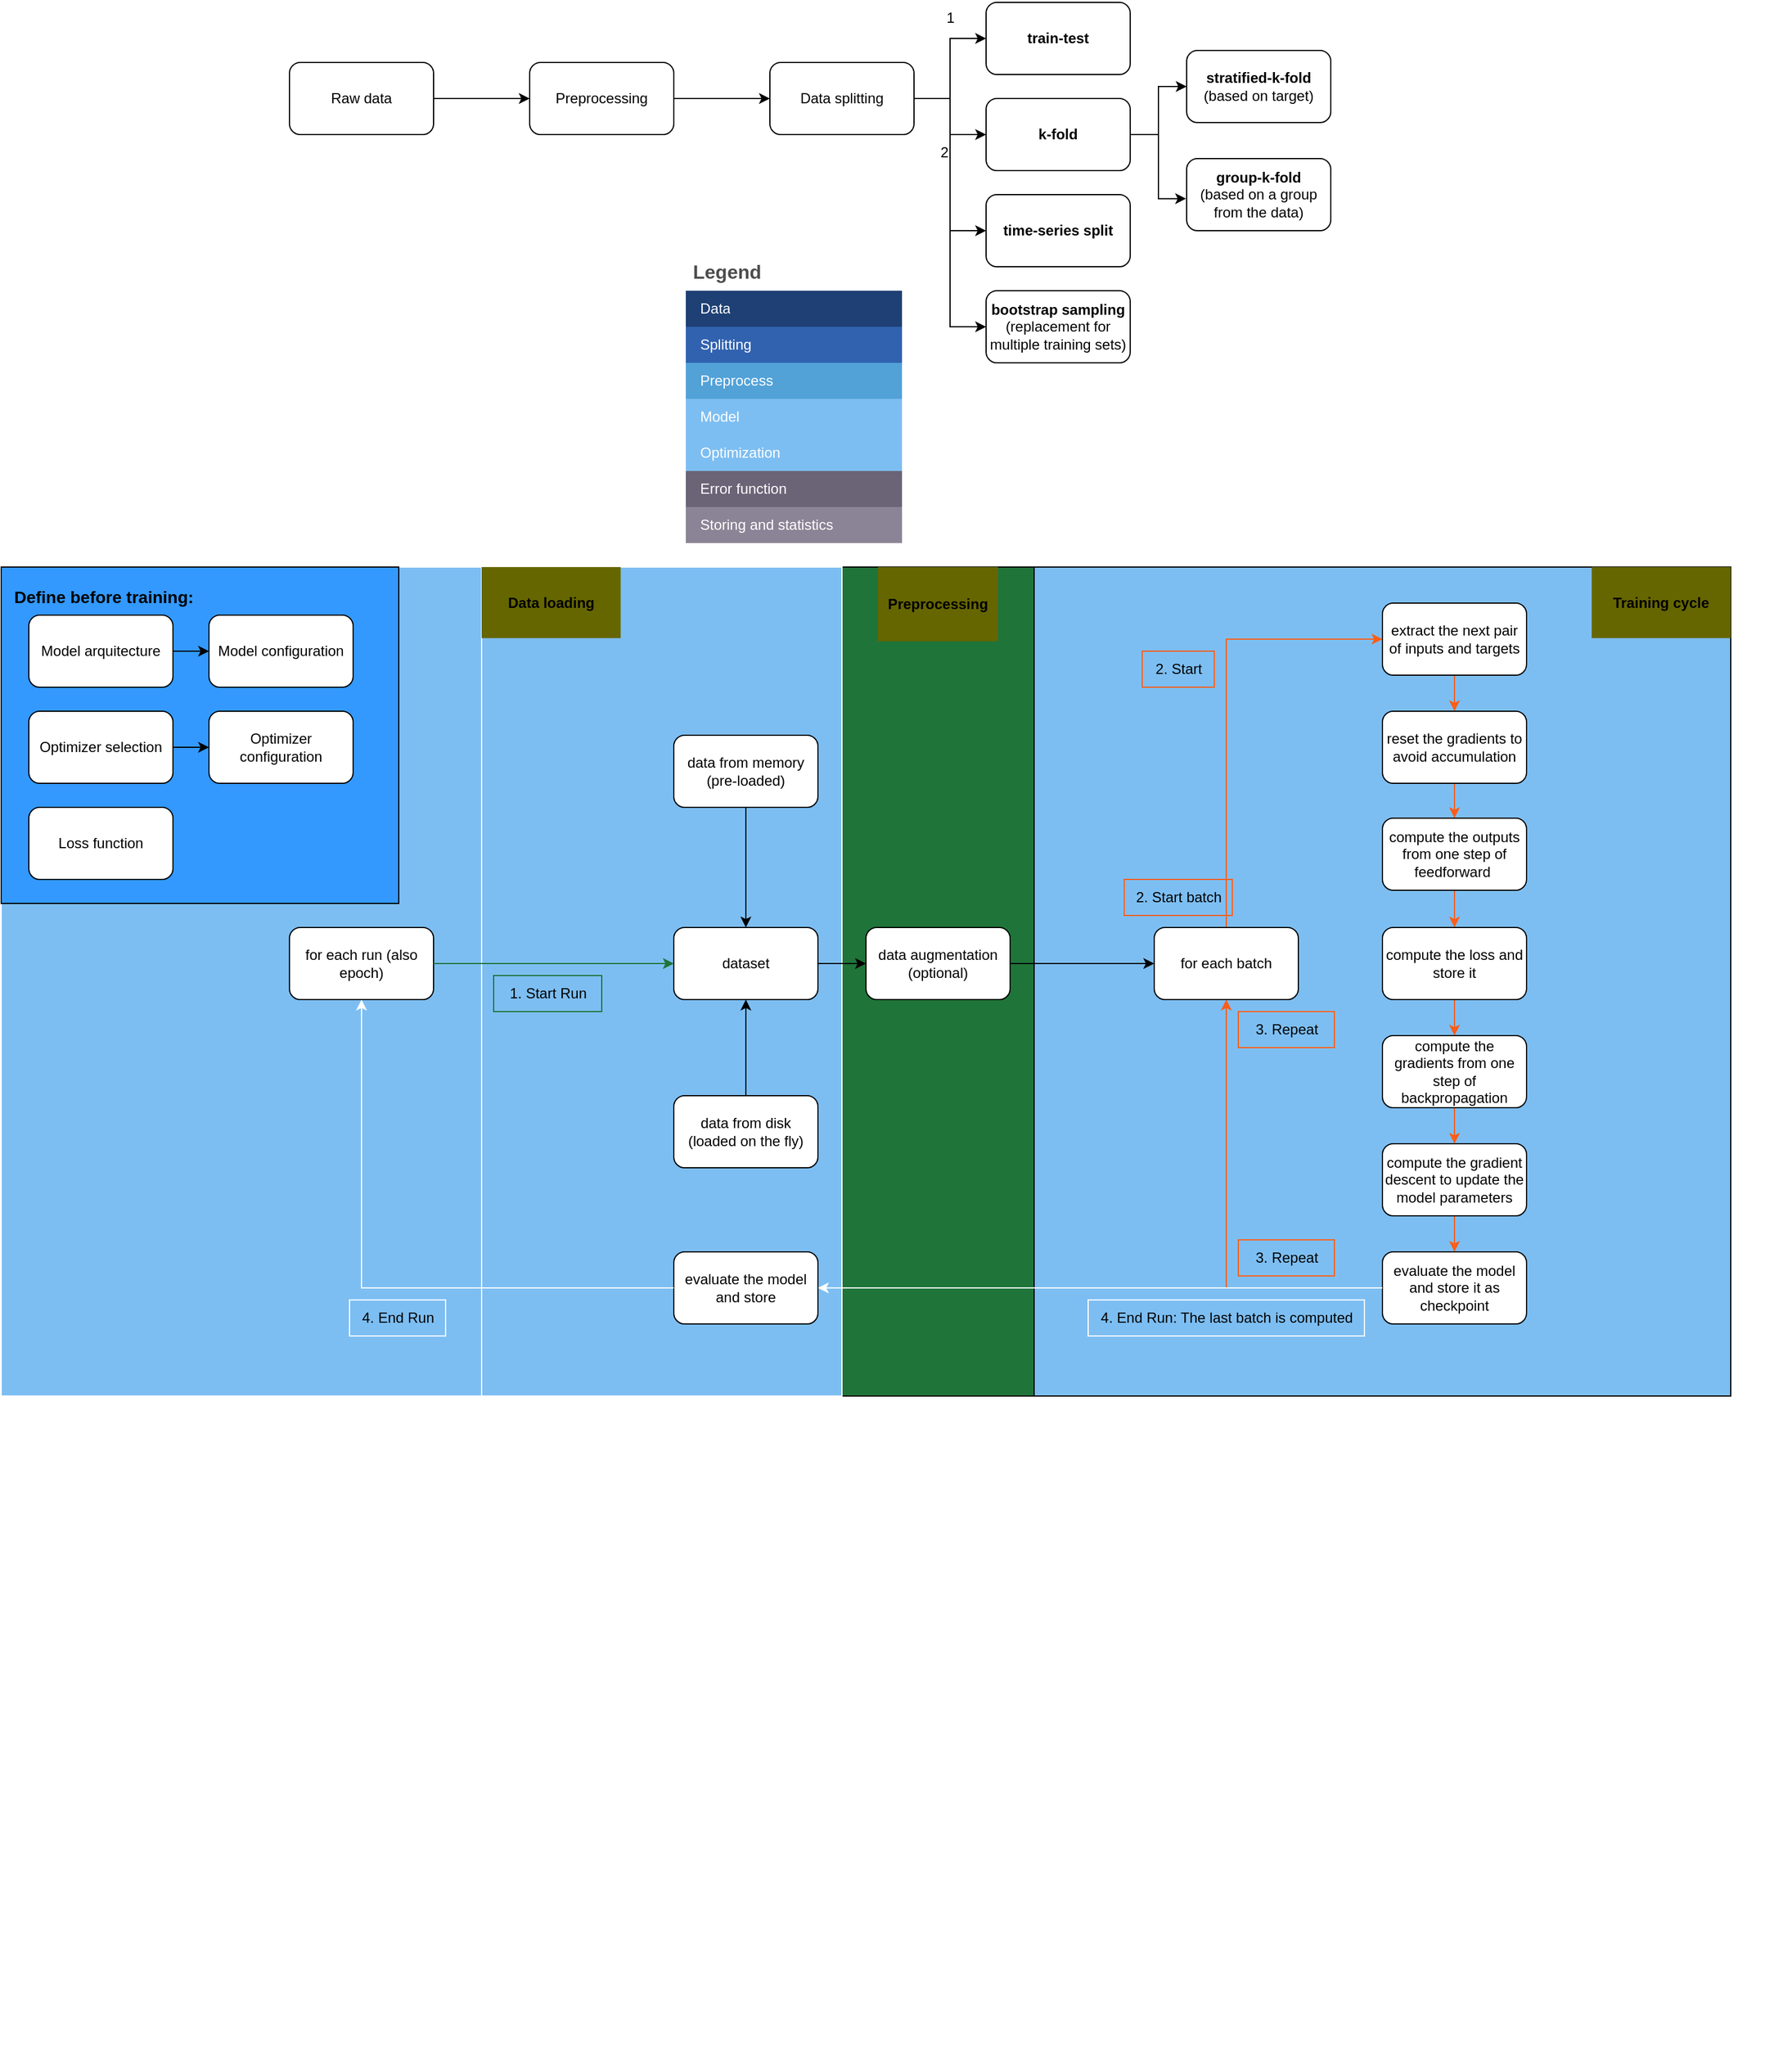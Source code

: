<mxfile version="24.7.8">
  <diagram name="Página-1" id="G8rABuZnjOa53CNCrv4y">
    <mxGraphModel dx="3141" dy="1196" grid="1" gridSize="10" guides="1" tooltips="1" connect="1" arrows="1" fold="1" page="1" pageScale="1" pageWidth="827" pageHeight="1169" math="0" shadow="0">
      <root>
        <mxCell id="0" />
        <mxCell id="1" parent="0" />
        <mxCell id="ff2f4hHISCEHzbCAcj-1-1" value="" style="rounded=0;whiteSpace=wrap;html=1;fillColor=#7dbef2;strokeColor=#FFFFFF;" parent="1" vertex="1">
          <mxGeometry x="-160" y="960" width="410" height="690" as="geometry" />
        </mxCell>
        <mxCell id="6EKjBioHvSPTgXwI5iyu-117" value="" style="group" parent="1" vertex="1" connectable="0">
          <mxGeometry x="220" y="930" width="1110" height="1260" as="geometry" />
        </mxCell>
        <mxCell id="6EKjBioHvSPTgXwI5iyu-199" value="" style="group" parent="6EKjBioHvSPTgXwI5iyu-117" vertex="1" connectable="0">
          <mxGeometry x="320" y="30" width="160" height="690" as="geometry" />
        </mxCell>
        <mxCell id="6EKjBioHvSPTgXwI5iyu-193" value="" style="rounded=0;whiteSpace=wrap;html=1;fillColor=#1F7439;" parent="6EKjBioHvSPTgXwI5iyu-199" vertex="1">
          <mxGeometry width="160" height="690.0" as="geometry" />
        </mxCell>
        <mxCell id="6EKjBioHvSPTgXwI5iyu-197" value="&lt;b&gt;P&lt;/b&gt;&lt;b style=&quot;background-color: initial;&quot;&gt;reprocessing&lt;/b&gt;" style="text;html=1;align=center;verticalAlign=middle;whiteSpace=wrap;rounded=0;color=#1E4074;fillColor=#666600;" parent="6EKjBioHvSPTgXwI5iyu-199" vertex="1">
          <mxGeometry x="30" width="100" height="61.791" as="geometry" />
        </mxCell>
        <mxCell id="6EKjBioHvSPTgXwI5iyu-114" value="" style="group" parent="6EKjBioHvSPTgXwI5iyu-117" vertex="1" connectable="0">
          <mxGeometry x="140" y="30" width="919.995" height="1150" as="geometry" />
        </mxCell>
        <mxCell id="6EKjBioHvSPTgXwI5iyu-147" value="data from memory (pre-loaded)" style="rounded=1;whiteSpace=wrap;html=1;" parent="6EKjBioHvSPTgXwI5iyu-114" vertex="1">
          <mxGeometry x="40" y="130" width="120" height="60" as="geometry" />
        </mxCell>
        <mxCell id="6EKjBioHvSPTgXwI5iyu-150" value="data from disk (loaded on the fly)" style="rounded=1;whiteSpace=wrap;html=1;" parent="6EKjBioHvSPTgXwI5iyu-114" vertex="1">
          <mxGeometry x="40" y="430" width="120" height="60" as="geometry" />
        </mxCell>
        <mxCell id="6EKjBioHvSPTgXwI5iyu-200" value="" style="group" parent="6EKjBioHvSPTgXwI5iyu-114" vertex="1" connectable="0">
          <mxGeometry x="339.995" width="580" height="690" as="geometry" />
        </mxCell>
        <mxCell id="6EKjBioHvSPTgXwI5iyu-112" value="" style="rounded=0;whiteSpace=wrap;html=1;fillColor=#7dbef2;" parent="6EKjBioHvSPTgXwI5iyu-200" vertex="1">
          <mxGeometry width="580" height="690" as="geometry" />
        </mxCell>
        <mxCell id="6EKjBioHvSPTgXwI5iyu-108" value="&lt;b&gt;Training cycle&lt;/b&gt;" style="text;html=1;align=center;verticalAlign=middle;whiteSpace=wrap;rounded=0;color=#1E4074;fillColor=#666600;" parent="6EKjBioHvSPTgXwI5iyu-200" vertex="1">
          <mxGeometry x="464.24" width="115.765" height="59.167" as="geometry" />
        </mxCell>
        <mxCell id="6EKjBioHvSPTgXwI5iyu-205" style="edgeStyle=orthogonalEdgeStyle;rounded=0;orthogonalLoop=1;jettySize=auto;html=1;entryX=0;entryY=0.5;entryDx=0;entryDy=0;strokeColor=#FF5D17;" parent="6EKjBioHvSPTgXwI5iyu-200" source="6EKjBioHvSPTgXwI5iyu-52" target="6EKjBioHvSPTgXwI5iyu-55" edge="1">
          <mxGeometry relative="1" as="geometry">
            <Array as="points">
              <mxPoint x="160" y="60" />
            </Array>
          </mxGeometry>
        </mxCell>
        <mxCell id="6EKjBioHvSPTgXwI5iyu-52" value="for each batch" style="rounded=1;whiteSpace=wrap;html=1;" parent="6EKjBioHvSPTgXwI5iyu-200" vertex="1">
          <mxGeometry x="100.005" y="300" width="120" height="60" as="geometry" />
        </mxCell>
        <mxCell id="6EKjBioHvSPTgXwI5iyu-167" style="edgeStyle=orthogonalEdgeStyle;rounded=0;orthogonalLoop=1;jettySize=auto;html=1;entryX=0.5;entryY=0;entryDx=0;entryDy=0;strokeColor=#FF5D17;" parent="6EKjBioHvSPTgXwI5iyu-200" source="6EKjBioHvSPTgXwI5iyu-55" target="6EKjBioHvSPTgXwI5iyu-58" edge="1">
          <mxGeometry relative="1" as="geometry" />
        </mxCell>
        <mxCell id="6EKjBioHvSPTgXwI5iyu-55" value="extract the next pair of inputs and targets" style="rounded=1;whiteSpace=wrap;html=1;" parent="6EKjBioHvSPTgXwI5iyu-200" vertex="1">
          <mxGeometry x="290.005" y="30" width="120" height="60" as="geometry" />
        </mxCell>
        <mxCell id="6EKjBioHvSPTgXwI5iyu-168" style="edgeStyle=orthogonalEdgeStyle;rounded=0;orthogonalLoop=1;jettySize=auto;html=1;entryX=0.5;entryY=0;entryDx=0;entryDy=0;strokeColor=#FF5D17;" parent="6EKjBioHvSPTgXwI5iyu-200" source="6EKjBioHvSPTgXwI5iyu-58" target="6EKjBioHvSPTgXwI5iyu-60" edge="1">
          <mxGeometry relative="1" as="geometry" />
        </mxCell>
        <mxCell id="6EKjBioHvSPTgXwI5iyu-58" value="reset the gradients to avoid accumulation" style="rounded=1;whiteSpace=wrap;html=1;" parent="6EKjBioHvSPTgXwI5iyu-200" vertex="1">
          <mxGeometry x="290.005" y="120" width="120" height="60" as="geometry" />
        </mxCell>
        <mxCell id="6EKjBioHvSPTgXwI5iyu-208" style="edgeStyle=orthogonalEdgeStyle;rounded=0;orthogonalLoop=1;jettySize=auto;html=1;entryX=0.5;entryY=0;entryDx=0;entryDy=0;strokeColor=#FF5D17;" parent="6EKjBioHvSPTgXwI5iyu-200" source="6EKjBioHvSPTgXwI5iyu-60" target="6EKjBioHvSPTgXwI5iyu-64" edge="1">
          <mxGeometry relative="1" as="geometry" />
        </mxCell>
        <mxCell id="6EKjBioHvSPTgXwI5iyu-60" value="compute the outputs from one step of feedforward&amp;nbsp;" style="rounded=1;whiteSpace=wrap;html=1;" parent="6EKjBioHvSPTgXwI5iyu-200" vertex="1">
          <mxGeometry x="290.005" y="209" width="120" height="60" as="geometry" />
        </mxCell>
        <mxCell id="6EKjBioHvSPTgXwI5iyu-172" style="edgeStyle=orthogonalEdgeStyle;rounded=0;orthogonalLoop=1;jettySize=auto;html=1;entryX=0.5;entryY=0;entryDx=0;entryDy=0;strokeColor=#FF5D17;" parent="6EKjBioHvSPTgXwI5iyu-200" source="6EKjBioHvSPTgXwI5iyu-64" target="6EKjBioHvSPTgXwI5iyu-68" edge="1">
          <mxGeometry relative="1" as="geometry" />
        </mxCell>
        <mxCell id="6EKjBioHvSPTgXwI5iyu-64" value="compute the loss and store it" style="rounded=1;whiteSpace=wrap;html=1;" parent="6EKjBioHvSPTgXwI5iyu-200" vertex="1">
          <mxGeometry x="290.005" y="300" width="120" height="60" as="geometry" />
        </mxCell>
        <mxCell id="6EKjBioHvSPTgXwI5iyu-174" style="edgeStyle=orthogonalEdgeStyle;rounded=0;orthogonalLoop=1;jettySize=auto;html=1;entryX=0.5;entryY=0;entryDx=0;entryDy=0;strokeColor=#FF5D17;" parent="6EKjBioHvSPTgXwI5iyu-200" source="6EKjBioHvSPTgXwI5iyu-68" target="6EKjBioHvSPTgXwI5iyu-70" edge="1">
          <mxGeometry relative="1" as="geometry" />
        </mxCell>
        <mxCell id="6EKjBioHvSPTgXwI5iyu-68" value="compute the gradients from one step of backpropagation" style="rounded=1;whiteSpace=wrap;html=1;" parent="6EKjBioHvSPTgXwI5iyu-200" vertex="1">
          <mxGeometry x="290.005" y="390" width="120" height="60" as="geometry" />
        </mxCell>
        <mxCell id="6EKjBioHvSPTgXwI5iyu-176" style="edgeStyle=orthogonalEdgeStyle;rounded=0;orthogonalLoop=1;jettySize=auto;html=1;entryX=0.5;entryY=0;entryDx=0;entryDy=0;strokeColor=#FF5D17;" parent="6EKjBioHvSPTgXwI5iyu-200" source="6EKjBioHvSPTgXwI5iyu-70" target="6EKjBioHvSPTgXwI5iyu-79" edge="1">
          <mxGeometry relative="1" as="geometry" />
        </mxCell>
        <mxCell id="6EKjBioHvSPTgXwI5iyu-70" value="compute the gradient descent to update the model parameters" style="rounded=1;whiteSpace=wrap;html=1;" parent="6EKjBioHvSPTgXwI5iyu-200" vertex="1">
          <mxGeometry x="290.005" y="480" width="120" height="60" as="geometry" />
        </mxCell>
        <mxCell id="6EKjBioHvSPTgXwI5iyu-79" value="evaluate the model and store it as checkpoint" style="rounded=1;whiteSpace=wrap;html=1;" parent="6EKjBioHvSPTgXwI5iyu-200" vertex="1">
          <mxGeometry x="290.005" y="570" width="120" height="60" as="geometry" />
        </mxCell>
        <mxCell id="6EKjBioHvSPTgXwI5iyu-187" value="3. Repeat" style="text;html=1;align=center;verticalAlign=middle;resizable=0;points=[];autosize=1;strokeColor=#FF5D17;fillColor=none;" parent="6EKjBioHvSPTgXwI5iyu-200" vertex="1">
          <mxGeometry x="170.005" y="370" width="80" height="30" as="geometry" />
        </mxCell>
        <mxCell id="6EKjBioHvSPTgXwI5iyu-189" value="3. Repeat" style="text;html=1;align=center;verticalAlign=middle;resizable=0;points=[];autosize=1;strokeColor=#FF5D17;fillColor=none;" parent="6EKjBioHvSPTgXwI5iyu-200" vertex="1">
          <mxGeometry x="170.005" y="560" width="80" height="30" as="geometry" />
        </mxCell>
        <mxCell id="6EKjBioHvSPTgXwI5iyu-186" value="2. Start batch" style="text;html=1;align=center;verticalAlign=middle;resizable=0;points=[];autosize=1;strokeColor=#FF5D17;fillColor=none;" parent="6EKjBioHvSPTgXwI5iyu-200" vertex="1">
          <mxGeometry x="75.005" y="260" width="90" height="30" as="geometry" />
        </mxCell>
        <mxCell id="6EKjBioHvSPTgXwI5iyu-188" value="2. Start" style="text;html=1;align=center;verticalAlign=middle;resizable=0;points=[];autosize=1;strokeColor=#FF5D17;fillColor=none;" parent="6EKjBioHvSPTgXwI5iyu-200" vertex="1">
          <mxGeometry x="90.005" y="70" width="60" height="30" as="geometry" />
        </mxCell>
        <mxCell id="6EKjBioHvSPTgXwI5iyu-213" value="4. End Run: The last batch is computed" style="text;html=1;align=center;verticalAlign=middle;resizable=0;points=[];autosize=1;strokeColor=#FFFFFF;fillColor=none;" parent="6EKjBioHvSPTgXwI5iyu-200" vertex="1">
          <mxGeometry x="45.005" y="610" width="230" height="30" as="geometry" />
        </mxCell>
        <mxCell id="6EKjBioHvSPTgXwI5iyu-184" style="edgeStyle=orthogonalEdgeStyle;rounded=0;orthogonalLoop=1;jettySize=auto;html=1;entryX=0.5;entryY=1;entryDx=0;entryDy=0;strokeColor=#FF5D17;" parent="6EKjBioHvSPTgXwI5iyu-200" source="6EKjBioHvSPTgXwI5iyu-79" target="6EKjBioHvSPTgXwI5iyu-52" edge="1">
          <mxGeometry relative="1" as="geometry" />
        </mxCell>
        <mxCell id="6EKjBioHvSPTgXwI5iyu-157" value="data augmentation&lt;div&gt;(optional)&lt;/div&gt;" style="rounded=1;whiteSpace=wrap;html=1;" parent="6EKjBioHvSPTgXwI5iyu-114" vertex="1">
          <mxGeometry x="200" y="300" width="120" height="60" as="geometry" />
        </mxCell>
        <mxCell id="6EKjBioHvSPTgXwI5iyu-159" value="" style="edgeStyle=orthogonalEdgeStyle;rounded=0;orthogonalLoop=1;jettySize=auto;html=1;" parent="6EKjBioHvSPTgXwI5iyu-114" source="6EKjBioHvSPTgXwI5iyu-157" target="6EKjBioHvSPTgXwI5iyu-52" edge="1">
          <mxGeometry relative="1" as="geometry" />
        </mxCell>
        <mxCell id="6EKjBioHvSPTgXwI5iyu-209" value="" style="edgeStyle=orthogonalEdgeStyle;rounded=0;orthogonalLoop=1;jettySize=auto;html=1;" parent="6EKjBioHvSPTgXwI5iyu-117" source="6EKjBioHvSPTgXwI5iyu-150" target="6EKjBioHvSPTgXwI5iyu-190" edge="1">
          <mxGeometry relative="1" as="geometry" />
        </mxCell>
        <mxCell id="6EKjBioHvSPTgXwI5iyu-211" value="" style="edgeStyle=orthogonalEdgeStyle;rounded=0;orthogonalLoop=1;jettySize=auto;html=1;" parent="6EKjBioHvSPTgXwI5iyu-117" source="6EKjBioHvSPTgXwI5iyu-147" target="6EKjBioHvSPTgXwI5iyu-190" edge="1">
          <mxGeometry relative="1" as="geometry" />
        </mxCell>
        <mxCell id="6EKjBioHvSPTgXwI5iyu-191" value="" style="rounded=0;whiteSpace=wrap;html=1;fillColor=#7dbef2;strokeColor=#FFFFFF;" parent="6EKjBioHvSPTgXwI5iyu-117" vertex="1">
          <mxGeometry x="20" y="30" width="300" height="690" as="geometry" />
        </mxCell>
        <mxCell id="6EKjBioHvSPTgXwI5iyu-217" value="" style="edgeStyle=orthogonalEdgeStyle;rounded=0;orthogonalLoop=1;jettySize=auto;html=1;" parent="6EKjBioHvSPTgXwI5iyu-117" source="6EKjBioHvSPTgXwI5iyu-190" target="6EKjBioHvSPTgXwI5iyu-157" edge="1">
          <mxGeometry relative="1" as="geometry" />
        </mxCell>
        <mxCell id="6EKjBioHvSPTgXwI5iyu-190" value="dataset" style="rounded=1;whiteSpace=wrap;html=1;" parent="6EKjBioHvSPTgXwI5iyu-117" vertex="1">
          <mxGeometry x="180" y="330" width="120" height="60" as="geometry" />
        </mxCell>
        <mxCell id="6EKjBioHvSPTgXwI5iyu-215" value="1. Start Run" style="text;html=1;align=center;verticalAlign=middle;resizable=0;points=[];autosize=1;strokeColor=#1F7439;fillColor=none;" parent="6EKjBioHvSPTgXwI5iyu-117" vertex="1">
          <mxGeometry x="30" y="370" width="90" height="30" as="geometry" />
        </mxCell>
        <mxCell id="6EKjBioHvSPTgXwI5iyu-214" value="4. End Run" style="text;html=1;align=center;verticalAlign=middle;resizable=0;points=[];autosize=1;strokeColor=#FFFFFF;fillColor=none;" parent="6EKjBioHvSPTgXwI5iyu-117" vertex="1">
          <mxGeometry x="-90" y="640" width="80" height="30" as="geometry" />
        </mxCell>
        <mxCell id="6EKjBioHvSPTgXwI5iyu-268" value="evaluate the model and store" style="rounded=1;whiteSpace=wrap;html=1;" parent="6EKjBioHvSPTgXwI5iyu-117" vertex="1">
          <mxGeometry x="180" y="600" width="120" height="60" as="geometry" />
        </mxCell>
        <mxCell id="6EKjBioHvSPTgXwI5iyu-272" style="edgeStyle=orthogonalEdgeStyle;rounded=0;orthogonalLoop=1;jettySize=auto;html=1;entryX=1;entryY=0.5;entryDx=0;entryDy=0;strokeColor=#FFFFFF;" parent="6EKjBioHvSPTgXwI5iyu-117" source="6EKjBioHvSPTgXwI5iyu-79" target="6EKjBioHvSPTgXwI5iyu-268" edge="1">
          <mxGeometry relative="1" as="geometry" />
        </mxCell>
        <mxCell id="6EKjBioHvSPTgXwI5iyu-276" value="" style="edgeStyle=orthogonalEdgeStyle;rounded=0;orthogonalLoop=1;jettySize=auto;html=1;" parent="6EKjBioHvSPTgXwI5iyu-117" source="6EKjBioHvSPTgXwI5iyu-273" target="6EKjBioHvSPTgXwI5iyu-190" edge="1">
          <mxGeometry relative="1" as="geometry" />
        </mxCell>
        <mxCell id="6EKjBioHvSPTgXwI5iyu-273" value="data from memory (pre-loaded)" style="rounded=1;whiteSpace=wrap;html=1;" parent="6EKjBioHvSPTgXwI5iyu-117" vertex="1">
          <mxGeometry x="180" y="170" width="120" height="60" as="geometry" />
        </mxCell>
        <mxCell id="6EKjBioHvSPTgXwI5iyu-275" value="" style="edgeStyle=orthogonalEdgeStyle;rounded=0;orthogonalLoop=1;jettySize=auto;html=1;" parent="6EKjBioHvSPTgXwI5iyu-117" source="6EKjBioHvSPTgXwI5iyu-274" target="6EKjBioHvSPTgXwI5iyu-190" edge="1">
          <mxGeometry relative="1" as="geometry" />
        </mxCell>
        <mxCell id="6EKjBioHvSPTgXwI5iyu-274" value="data from disk (loaded on the fly)" style="rounded=1;whiteSpace=wrap;html=1;" parent="6EKjBioHvSPTgXwI5iyu-117" vertex="1">
          <mxGeometry x="180" y="470" width="120" height="60" as="geometry" />
        </mxCell>
        <mxCell id="6EKjBioHvSPTgXwI5iyu-192" value="&lt;b&gt;Data loading&lt;/b&gt;" style="text;html=1;align=center;verticalAlign=middle;whiteSpace=wrap;rounded=0;color=#1E4074;fillColor=#666600;" parent="6EKjBioHvSPTgXwI5iyu-117" vertex="1">
          <mxGeometry x="19.995" y="30" width="115.765" height="59.167" as="geometry" />
        </mxCell>
        <mxCell id="6EKjBioHvSPTgXwI5iyu-81" value="Legend" style="shape=table;startSize=30;container=1;collapsible=0;childLayout=tableLayout;fontSize=16;align=left;verticalAlign=top;fillColor=none;strokeColor=none;fontColor=#4D4D4D;fontStyle=1;spacingLeft=6;spacing=0;resizable=0;" parent="1" vertex="1">
          <mxGeometry x="410" y="700" width="180" height="240" as="geometry" />
        </mxCell>
        <mxCell id="6EKjBioHvSPTgXwI5iyu-82" value="" style="shape=tableRow;horizontal=0;startSize=0;swimlaneHead=0;swimlaneBody=0;strokeColor=inherit;top=0;left=0;bottom=0;right=0;collapsible=0;dropTarget=0;fillColor=none;points=[[0,0.5],[1,0.5]];portConstraint=eastwest;fontSize=12;" parent="6EKjBioHvSPTgXwI5iyu-81" vertex="1">
          <mxGeometry y="30" width="180" height="30" as="geometry" />
        </mxCell>
        <mxCell id="6EKjBioHvSPTgXwI5iyu-83" value="Data" style="shape=partialRectangle;html=1;whiteSpace=wrap;connectable=0;strokeColor=inherit;overflow=hidden;fillColor=#1E4074;top=0;left=0;bottom=0;right=0;pointerEvents=1;fontSize=12;align=left;fontColor=#FFFFFF;gradientColor=none;spacingLeft=10;spacingRight=4;" parent="6EKjBioHvSPTgXwI5iyu-82" vertex="1">
          <mxGeometry width="180" height="30" as="geometry">
            <mxRectangle width="180" height="30" as="alternateBounds" />
          </mxGeometry>
        </mxCell>
        <mxCell id="6EKjBioHvSPTgXwI5iyu-84" value="" style="shape=tableRow;horizontal=0;startSize=0;swimlaneHead=0;swimlaneBody=0;strokeColor=inherit;top=0;left=0;bottom=0;right=0;collapsible=0;dropTarget=0;fillColor=none;points=[[0,0.5],[1,0.5]];portConstraint=eastwest;fontSize=12;" parent="6EKjBioHvSPTgXwI5iyu-81" vertex="1">
          <mxGeometry y="60" width="180" height="30" as="geometry" />
        </mxCell>
        <mxCell id="6EKjBioHvSPTgXwI5iyu-85" value="Splitting" style="shape=partialRectangle;html=1;whiteSpace=wrap;connectable=0;strokeColor=inherit;overflow=hidden;fillColor=#3162AF;top=0;left=0;bottom=0;right=0;pointerEvents=1;fontSize=12;align=left;fontColor=#FFFFFF;gradientColor=none;spacingLeft=10;spacingRight=4;" parent="6EKjBioHvSPTgXwI5iyu-84" vertex="1">
          <mxGeometry width="180" height="30" as="geometry">
            <mxRectangle width="180" height="30" as="alternateBounds" />
          </mxGeometry>
        </mxCell>
        <mxCell id="6EKjBioHvSPTgXwI5iyu-86" value="" style="shape=tableRow;horizontal=0;startSize=0;swimlaneHead=0;swimlaneBody=0;strokeColor=inherit;top=0;left=0;bottom=0;right=0;collapsible=0;dropTarget=0;fillColor=none;points=[[0,0.5],[1,0.5]];portConstraint=eastwest;fontSize=12;" parent="6EKjBioHvSPTgXwI5iyu-81" vertex="1">
          <mxGeometry y="90" width="180" height="30" as="geometry" />
        </mxCell>
        <mxCell id="6EKjBioHvSPTgXwI5iyu-87" value="Preprocess" style="shape=partialRectangle;html=1;whiteSpace=wrap;connectable=0;strokeColor=inherit;overflow=hidden;fillColor=#52a2d8;top=0;left=0;bottom=0;right=0;pointerEvents=1;fontSize=12;align=left;fontColor=#FFFFFF;gradientColor=none;spacingLeft=10;spacingRight=4;" parent="6EKjBioHvSPTgXwI5iyu-86" vertex="1">
          <mxGeometry width="180" height="30" as="geometry">
            <mxRectangle width="180" height="30" as="alternateBounds" />
          </mxGeometry>
        </mxCell>
        <mxCell id="6EKjBioHvSPTgXwI5iyu-88" value="" style="shape=tableRow;horizontal=0;startSize=0;swimlaneHead=0;swimlaneBody=0;strokeColor=inherit;top=0;left=0;bottom=0;right=0;collapsible=0;dropTarget=0;fillColor=none;points=[[0,0.5],[1,0.5]];portConstraint=eastwest;fontSize=12;" parent="6EKjBioHvSPTgXwI5iyu-81" vertex="1">
          <mxGeometry y="120" width="180" height="30" as="geometry" />
        </mxCell>
        <mxCell id="6EKjBioHvSPTgXwI5iyu-89" value="Model" style="shape=partialRectangle;html=1;whiteSpace=wrap;connectable=0;strokeColor=inherit;overflow=hidden;fillColor=#7dbef2;top=0;left=0;bottom=0;right=0;pointerEvents=1;fontSize=12;align=left;fontColor=#FFFFFF;gradientColor=none;spacingLeft=10;spacingRight=4;" parent="6EKjBioHvSPTgXwI5iyu-88" vertex="1">
          <mxGeometry width="180" height="30" as="geometry">
            <mxRectangle width="180" height="30" as="alternateBounds" />
          </mxGeometry>
        </mxCell>
        <mxCell id="6EKjBioHvSPTgXwI5iyu-101" value="" style="shape=tableRow;horizontal=0;startSize=0;swimlaneHead=0;swimlaneBody=0;strokeColor=inherit;top=0;left=0;bottom=0;right=0;collapsible=0;dropTarget=0;fillColor=none;points=[[0,0.5],[1,0.5]];portConstraint=eastwest;fontSize=12;" parent="6EKjBioHvSPTgXwI5iyu-81" vertex="1">
          <mxGeometry y="150" width="180" height="30" as="geometry" />
        </mxCell>
        <mxCell id="6EKjBioHvSPTgXwI5iyu-102" value="Optimization" style="shape=partialRectangle;html=1;whiteSpace=wrap;connectable=0;strokeColor=inherit;overflow=hidden;fillColor=#7dbef2;top=0;left=0;bottom=0;right=0;pointerEvents=1;fontSize=12;align=left;fontColor=#FFFFFF;gradientColor=none;spacingLeft=10;spacingRight=4;" parent="6EKjBioHvSPTgXwI5iyu-101" vertex="1">
          <mxGeometry width="180" height="30" as="geometry">
            <mxRectangle width="180" height="30" as="alternateBounds" />
          </mxGeometry>
        </mxCell>
        <mxCell id="6EKjBioHvSPTgXwI5iyu-90" value="" style="shape=tableRow;horizontal=0;startSize=0;swimlaneHead=0;swimlaneBody=0;strokeColor=inherit;top=0;left=0;bottom=0;right=0;collapsible=0;dropTarget=0;fillColor=none;points=[[0,0.5],[1,0.5]];portConstraint=eastwest;fontSize=12;" parent="6EKjBioHvSPTgXwI5iyu-81" vertex="1">
          <mxGeometry y="180" width="180" height="30" as="geometry" />
        </mxCell>
        <mxCell id="6EKjBioHvSPTgXwI5iyu-91" value="Error function" style="shape=partialRectangle;html=1;whiteSpace=wrap;connectable=0;strokeColor=inherit;overflow=hidden;fillColor=#6b6477;top=0;left=0;bottom=0;right=0;pointerEvents=1;fontSize=12;align=left;fontColor=#FFFFFF;gradientColor=none;spacingLeft=10;spacingRight=4;" parent="6EKjBioHvSPTgXwI5iyu-90" vertex="1">
          <mxGeometry width="180" height="30" as="geometry">
            <mxRectangle width="180" height="30" as="alternateBounds" />
          </mxGeometry>
        </mxCell>
        <mxCell id="6EKjBioHvSPTgXwI5iyu-92" value="" style="shape=tableRow;horizontal=0;startSize=0;swimlaneHead=0;swimlaneBody=0;strokeColor=inherit;top=0;left=0;bottom=0;right=0;collapsible=0;dropTarget=0;fillColor=none;points=[[0,0.5],[1,0.5]];portConstraint=eastwest;fontSize=12;" parent="6EKjBioHvSPTgXwI5iyu-81" vertex="1">
          <mxGeometry y="210" width="180" height="30" as="geometry" />
        </mxCell>
        <mxCell id="6EKjBioHvSPTgXwI5iyu-93" value="Storing and statistics" style="shape=partialRectangle;html=1;whiteSpace=wrap;connectable=0;strokeColor=inherit;overflow=hidden;fillColor=#8b8496;top=0;left=0;bottom=0;right=0;pointerEvents=1;fontSize=12;align=left;fontColor=#FFFFFF;gradientColor=none;spacingLeft=10;spacingRight=4;" parent="6EKjBioHvSPTgXwI5iyu-92" vertex="1">
          <mxGeometry width="180" height="30" as="geometry">
            <mxRectangle width="180" height="30" as="alternateBounds" />
          </mxGeometry>
        </mxCell>
        <mxCell id="6EKjBioHvSPTgXwI5iyu-4" value="" style="edgeStyle=orthogonalEdgeStyle;rounded=0;orthogonalLoop=1;jettySize=auto;html=1;" parent="1" source="6EKjBioHvSPTgXwI5iyu-2" target="6EKjBioHvSPTgXwI5iyu-3" edge="1">
          <mxGeometry relative="1" as="geometry" />
        </mxCell>
        <mxCell id="6EKjBioHvSPTgXwI5iyu-2" value="Raw data" style="rounded=1;whiteSpace=wrap;html=1;" parent="1" vertex="1">
          <mxGeometry x="80" y="540" width="120" height="60" as="geometry" />
        </mxCell>
        <mxCell id="6EKjBioHvSPTgXwI5iyu-14" value="" style="edgeStyle=orthogonalEdgeStyle;rounded=0;orthogonalLoop=1;jettySize=auto;html=1;" parent="1" source="6EKjBioHvSPTgXwI5iyu-3" target="6EKjBioHvSPTgXwI5iyu-13" edge="1">
          <mxGeometry relative="1" as="geometry" />
        </mxCell>
        <mxCell id="6EKjBioHvSPTgXwI5iyu-3" value="Preprocessing" style="rounded=1;whiteSpace=wrap;html=1;" parent="1" vertex="1">
          <mxGeometry x="280" y="540" width="120" height="60" as="geometry" />
        </mxCell>
        <mxCell id="6EKjBioHvSPTgXwI5iyu-16" value="" style="edgeStyle=orthogonalEdgeStyle;rounded=0;orthogonalLoop=1;jettySize=auto;html=1;" parent="1" source="6EKjBioHvSPTgXwI5iyu-13" target="6EKjBioHvSPTgXwI5iyu-15" edge="1">
          <mxGeometry relative="1" as="geometry" />
        </mxCell>
        <mxCell id="6EKjBioHvSPTgXwI5iyu-25" value="" style="edgeStyle=orthogonalEdgeStyle;rounded=0;orthogonalLoop=1;jettySize=auto;html=1;" parent="1" source="6EKjBioHvSPTgXwI5iyu-13" target="6EKjBioHvSPTgXwI5iyu-20" edge="1">
          <mxGeometry relative="1" as="geometry" />
        </mxCell>
        <mxCell id="6EKjBioHvSPTgXwI5iyu-33" style="edgeStyle=orthogonalEdgeStyle;rounded=0;orthogonalLoop=1;jettySize=auto;html=1;entryX=0;entryY=0.5;entryDx=0;entryDy=0;" parent="1" source="6EKjBioHvSPTgXwI5iyu-13" target="6EKjBioHvSPTgXwI5iyu-28" edge="1">
          <mxGeometry relative="1" as="geometry" />
        </mxCell>
        <mxCell id="6EKjBioHvSPTgXwI5iyu-36" style="edgeStyle=orthogonalEdgeStyle;rounded=0;orthogonalLoop=1;jettySize=auto;html=1;entryX=0;entryY=0.5;entryDx=0;entryDy=0;" parent="1" source="6EKjBioHvSPTgXwI5iyu-13" target="6EKjBioHvSPTgXwI5iyu-35" edge="1">
          <mxGeometry relative="1" as="geometry" />
        </mxCell>
        <mxCell id="6EKjBioHvSPTgXwI5iyu-13" value="Data splitting" style="rounded=1;whiteSpace=wrap;html=1;" parent="1" vertex="1">
          <mxGeometry x="480" y="540" width="120" height="60" as="geometry" />
        </mxCell>
        <mxCell id="6EKjBioHvSPTgXwI5iyu-15" value="&lt;b&gt;train-test&lt;/b&gt;" style="rounded=1;whiteSpace=wrap;html=1;" parent="1" vertex="1">
          <mxGeometry x="660" y="490" width="120" height="60" as="geometry" />
        </mxCell>
        <mxCell id="6EKjBioHvSPTgXwI5iyu-24" value="" style="edgeStyle=orthogonalEdgeStyle;rounded=0;orthogonalLoop=1;jettySize=auto;html=1;" parent="1" source="6EKjBioHvSPTgXwI5iyu-20" target="6EKjBioHvSPTgXwI5iyu-23" edge="1">
          <mxGeometry relative="1" as="geometry" />
        </mxCell>
        <mxCell id="6EKjBioHvSPTgXwI5iyu-20" value="&lt;b&gt;k-fold&lt;/b&gt;" style="rounded=1;whiteSpace=wrap;html=1;" parent="1" vertex="1">
          <mxGeometry x="660" y="570" width="120" height="60" as="geometry" />
        </mxCell>
        <mxCell id="6EKjBioHvSPTgXwI5iyu-21" value="1" style="text;html=1;align=center;verticalAlign=middle;resizable=0;points=[];autosize=1;strokeColor=none;fillColor=none;" parent="1" vertex="1">
          <mxGeometry x="615" y="488" width="30" height="30" as="geometry" />
        </mxCell>
        <mxCell id="6EKjBioHvSPTgXwI5iyu-22" value="2" style="text;html=1;align=center;verticalAlign=middle;resizable=0;points=[];autosize=1;strokeColor=none;fillColor=none;" parent="1" vertex="1">
          <mxGeometry x="610" y="600" width="30" height="30" as="geometry" />
        </mxCell>
        <mxCell id="6EKjBioHvSPTgXwI5iyu-23" value="&lt;b&gt;stratified-k-fold&lt;/b&gt; (based on target)" style="rounded=1;whiteSpace=wrap;html=1;" parent="1" vertex="1">
          <mxGeometry x="827" y="530" width="120" height="60" as="geometry" />
        </mxCell>
        <mxCell id="6EKjBioHvSPTgXwI5iyu-28" value="&lt;b&gt;time-series split&lt;/b&gt;" style="rounded=1;whiteSpace=wrap;html=1;" parent="1" vertex="1">
          <mxGeometry x="660" y="650" width="120" height="60" as="geometry" />
        </mxCell>
        <mxCell id="6EKjBioHvSPTgXwI5iyu-35" value="&lt;b&gt;bootstrap sampling&lt;/b&gt;&lt;div&gt;(replacement for multiple training sets)&lt;/div&gt;" style="rounded=1;whiteSpace=wrap;html=1;" parent="1" vertex="1">
          <mxGeometry x="660" y="730" width="120" height="60" as="geometry" />
        </mxCell>
        <mxCell id="6EKjBioHvSPTgXwI5iyu-38" value="&lt;b&gt;group-k-fold&lt;/b&gt;&lt;div&gt;(based on a group from the data)&lt;/div&gt;" style="rounded=1;whiteSpace=wrap;html=1;" parent="1" vertex="1">
          <mxGeometry x="827" y="620" width="120" height="60" as="geometry" />
        </mxCell>
        <mxCell id="6EKjBioHvSPTgXwI5iyu-40" style="edgeStyle=orthogonalEdgeStyle;rounded=0;orthogonalLoop=1;jettySize=auto;html=1;entryX=-0.004;entryY=0.556;entryDx=0;entryDy=0;entryPerimeter=0;" parent="1" source="6EKjBioHvSPTgXwI5iyu-20" target="6EKjBioHvSPTgXwI5iyu-38" edge="1">
          <mxGeometry relative="1" as="geometry" />
        </mxCell>
        <mxCell id="6EKjBioHvSPTgXwI5iyu-42" value="for each run (also epoch)" style="rounded=1;whiteSpace=wrap;html=1;" parent="1" vertex="1">
          <mxGeometry x="80" y="1260" width="120" height="60" as="geometry" />
        </mxCell>
        <mxCell id="6EKjBioHvSPTgXwI5iyu-210" value="" style="edgeStyle=orthogonalEdgeStyle;rounded=0;orthogonalLoop=1;jettySize=auto;html=1;strokeColor=#1F7439;" parent="1" source="6EKjBioHvSPTgXwI5iyu-42" target="6EKjBioHvSPTgXwI5iyu-190" edge="1">
          <mxGeometry relative="1" as="geometry" />
        </mxCell>
        <mxCell id="6EKjBioHvSPTgXwI5iyu-270" style="edgeStyle=orthogonalEdgeStyle;rounded=0;orthogonalLoop=1;jettySize=auto;html=1;entryX=0.5;entryY=1;entryDx=0;entryDy=0;strokeColor=#FFFFFF;" parent="1" source="6EKjBioHvSPTgXwI5iyu-268" target="6EKjBioHvSPTgXwI5iyu-42" edge="1">
          <mxGeometry relative="1" as="geometry" />
        </mxCell>
        <mxCell id="gaS3EX8z5R2W-IzrSji0-4" value="" style="group" vertex="1" connectable="0" parent="1">
          <mxGeometry x="-160" y="960" width="331" height="280" as="geometry" />
        </mxCell>
        <mxCell id="gaS3EX8z5R2W-IzrSji0-2" value="" style="rounded=0;whiteSpace=wrap;html=1;fillColor=#3399FF;" vertex="1" parent="gaS3EX8z5R2W-IzrSji0-4">
          <mxGeometry width="331" height="280" as="geometry" />
        </mxCell>
        <mxCell id="gaS3EX8z5R2W-IzrSji0-3" value="" style="group" vertex="1" connectable="0" parent="gaS3EX8z5R2W-IzrSji0-4">
          <mxGeometry width="331" height="280" as="geometry" />
        </mxCell>
        <mxCell id="6EKjBioHvSPTgXwI5iyu-6" value="" style="edgeStyle=orthogonalEdgeStyle;rounded=0;orthogonalLoop=1;jettySize=auto;html=1;" parent="gaS3EX8z5R2W-IzrSji0-3" source="6EKjBioHvSPTgXwI5iyu-1" target="6EKjBioHvSPTgXwI5iyu-5" edge="1">
          <mxGeometry relative="1" as="geometry" />
        </mxCell>
        <mxCell id="6EKjBioHvSPTgXwI5iyu-1" value="Model arquitecture" style="rounded=1;whiteSpace=wrap;html=1;" parent="gaS3EX8z5R2W-IzrSji0-3" vertex="1">
          <mxGeometry x="23" y="40" width="120" height="60" as="geometry" />
        </mxCell>
        <mxCell id="6EKjBioHvSPTgXwI5iyu-5" value="Model configuration" style="rounded=1;whiteSpace=wrap;html=1;" parent="gaS3EX8z5R2W-IzrSji0-3" vertex="1">
          <mxGeometry x="173" y="40" width="120" height="60" as="geometry" />
        </mxCell>
        <mxCell id="6EKjBioHvSPTgXwI5iyu-7" value="" style="edgeStyle=orthogonalEdgeStyle;rounded=0;orthogonalLoop=1;jettySize=auto;html=1;" parent="gaS3EX8z5R2W-IzrSji0-3" source="6EKjBioHvSPTgXwI5iyu-8" target="6EKjBioHvSPTgXwI5iyu-9" edge="1">
          <mxGeometry relative="1" as="geometry" />
        </mxCell>
        <mxCell id="6EKjBioHvSPTgXwI5iyu-8" value="Optimizer selection" style="rounded=1;whiteSpace=wrap;html=1;" parent="gaS3EX8z5R2W-IzrSji0-3" vertex="1">
          <mxGeometry x="23" y="120" width="120" height="60" as="geometry" />
        </mxCell>
        <mxCell id="6EKjBioHvSPTgXwI5iyu-9" value="Optimizer configuration" style="rounded=1;whiteSpace=wrap;html=1;" parent="gaS3EX8z5R2W-IzrSji0-3" vertex="1">
          <mxGeometry x="173" y="120" width="120" height="60" as="geometry" />
        </mxCell>
        <mxCell id="6EKjBioHvSPTgXwI5iyu-11" value="Loss function" style="rounded=1;whiteSpace=wrap;html=1;" parent="gaS3EX8z5R2W-IzrSji0-3" vertex="1">
          <mxGeometry x="23" y="200" width="120" height="60" as="geometry" />
        </mxCell>
        <mxCell id="gaS3EX8z5R2W-IzrSji0-1" value="&lt;font style=&quot;font-size: 14px;&quot;&gt;&lt;b&gt;Define before training:&lt;/b&gt;&lt;/font&gt;" style="text;html=1;align=center;verticalAlign=middle;resizable=0;points=[];autosize=1;strokeColor=none;fillColor=none;" vertex="1" parent="gaS3EX8z5R2W-IzrSji0-3">
          <mxGeometry y="10" width="170" height="30" as="geometry" />
        </mxCell>
      </root>
    </mxGraphModel>
  </diagram>
</mxfile>
